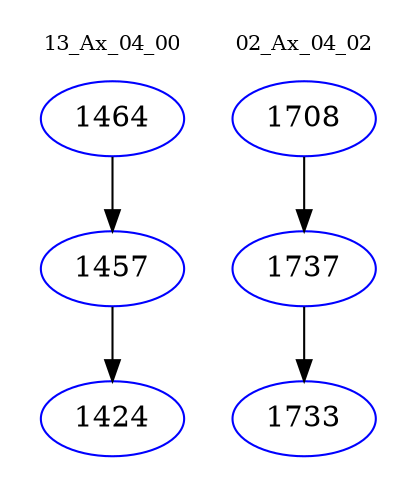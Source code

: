 digraph{
subgraph cluster_0 {
color = white
label = "13_Ax_04_00";
fontsize=10;
T0_1464 [label="1464", color="blue"]
T0_1464 -> T0_1457 [color="black"]
T0_1457 [label="1457", color="blue"]
T0_1457 -> T0_1424 [color="black"]
T0_1424 [label="1424", color="blue"]
}
subgraph cluster_1 {
color = white
label = "02_Ax_04_02";
fontsize=10;
T1_1708 [label="1708", color="blue"]
T1_1708 -> T1_1737 [color="black"]
T1_1737 [label="1737", color="blue"]
T1_1737 -> T1_1733 [color="black"]
T1_1733 [label="1733", color="blue"]
}
}
